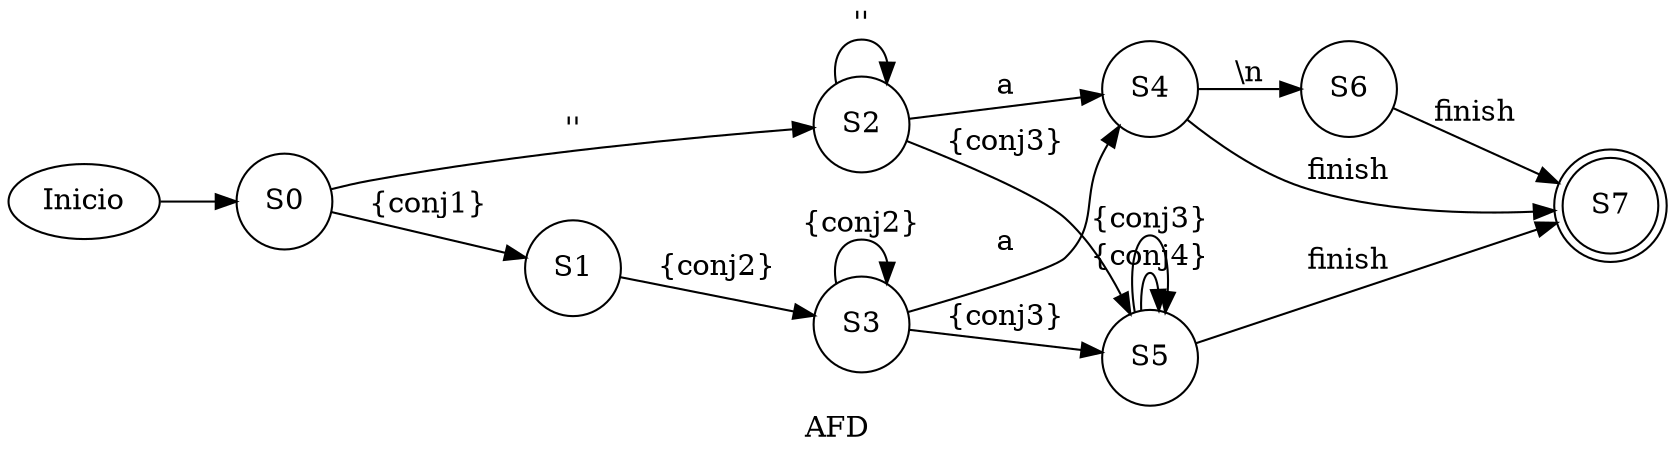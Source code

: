 digraph G {
 rankdir=LR;
 label="AFD"; 
nodex [style=invisible label = ""];
nodeS0 [shape=circle label=S0];
nodeS1 [shape=circle label=S1];
nodeS2 [shape=circle label=S2];
nodeS3 [shape=circle label=S3];
nodeS4 [shape=circle label=S4];
nodeS5 [shape=circle label=S5];
nodeS6 [shape=circle label=S6];
nodeS7 [shape=circle label=S7];
Inicio->nodeS0;
 nodeS0 -> nodeS1 [label="{conj1}"];

 nodeS0 -> nodeS2 [label="''"];

 nodeS1 -> nodeS3 [label="{conj2}"];

 nodeS2 -> nodeS2 [label="''"];

 nodeS2 -> nodeS4 [label="a"];

 nodeS2 -> nodeS5 [label="{conj3}"];

 nodeS3 -> nodeS3 [label="{conj2}"];

 nodeS3 -> nodeS4 [label="a"];

 nodeS3 -> nodeS5 [label="{conj3}"];

 nodeS4 -> nodeS6 [label="\\n"];

 nodeS4 -> nodeS7 [label="finish"];

 nodeS5 -> nodeS5 [label="{conj4}"];

 nodeS5 -> nodeS5 [label="{conj3}"];

 nodeS5 -> nodeS7 [label="finish"];

 nodeS6 -> nodeS7 [label="finish"];
nodeS7 [shape=doublecircle label=S7];
}